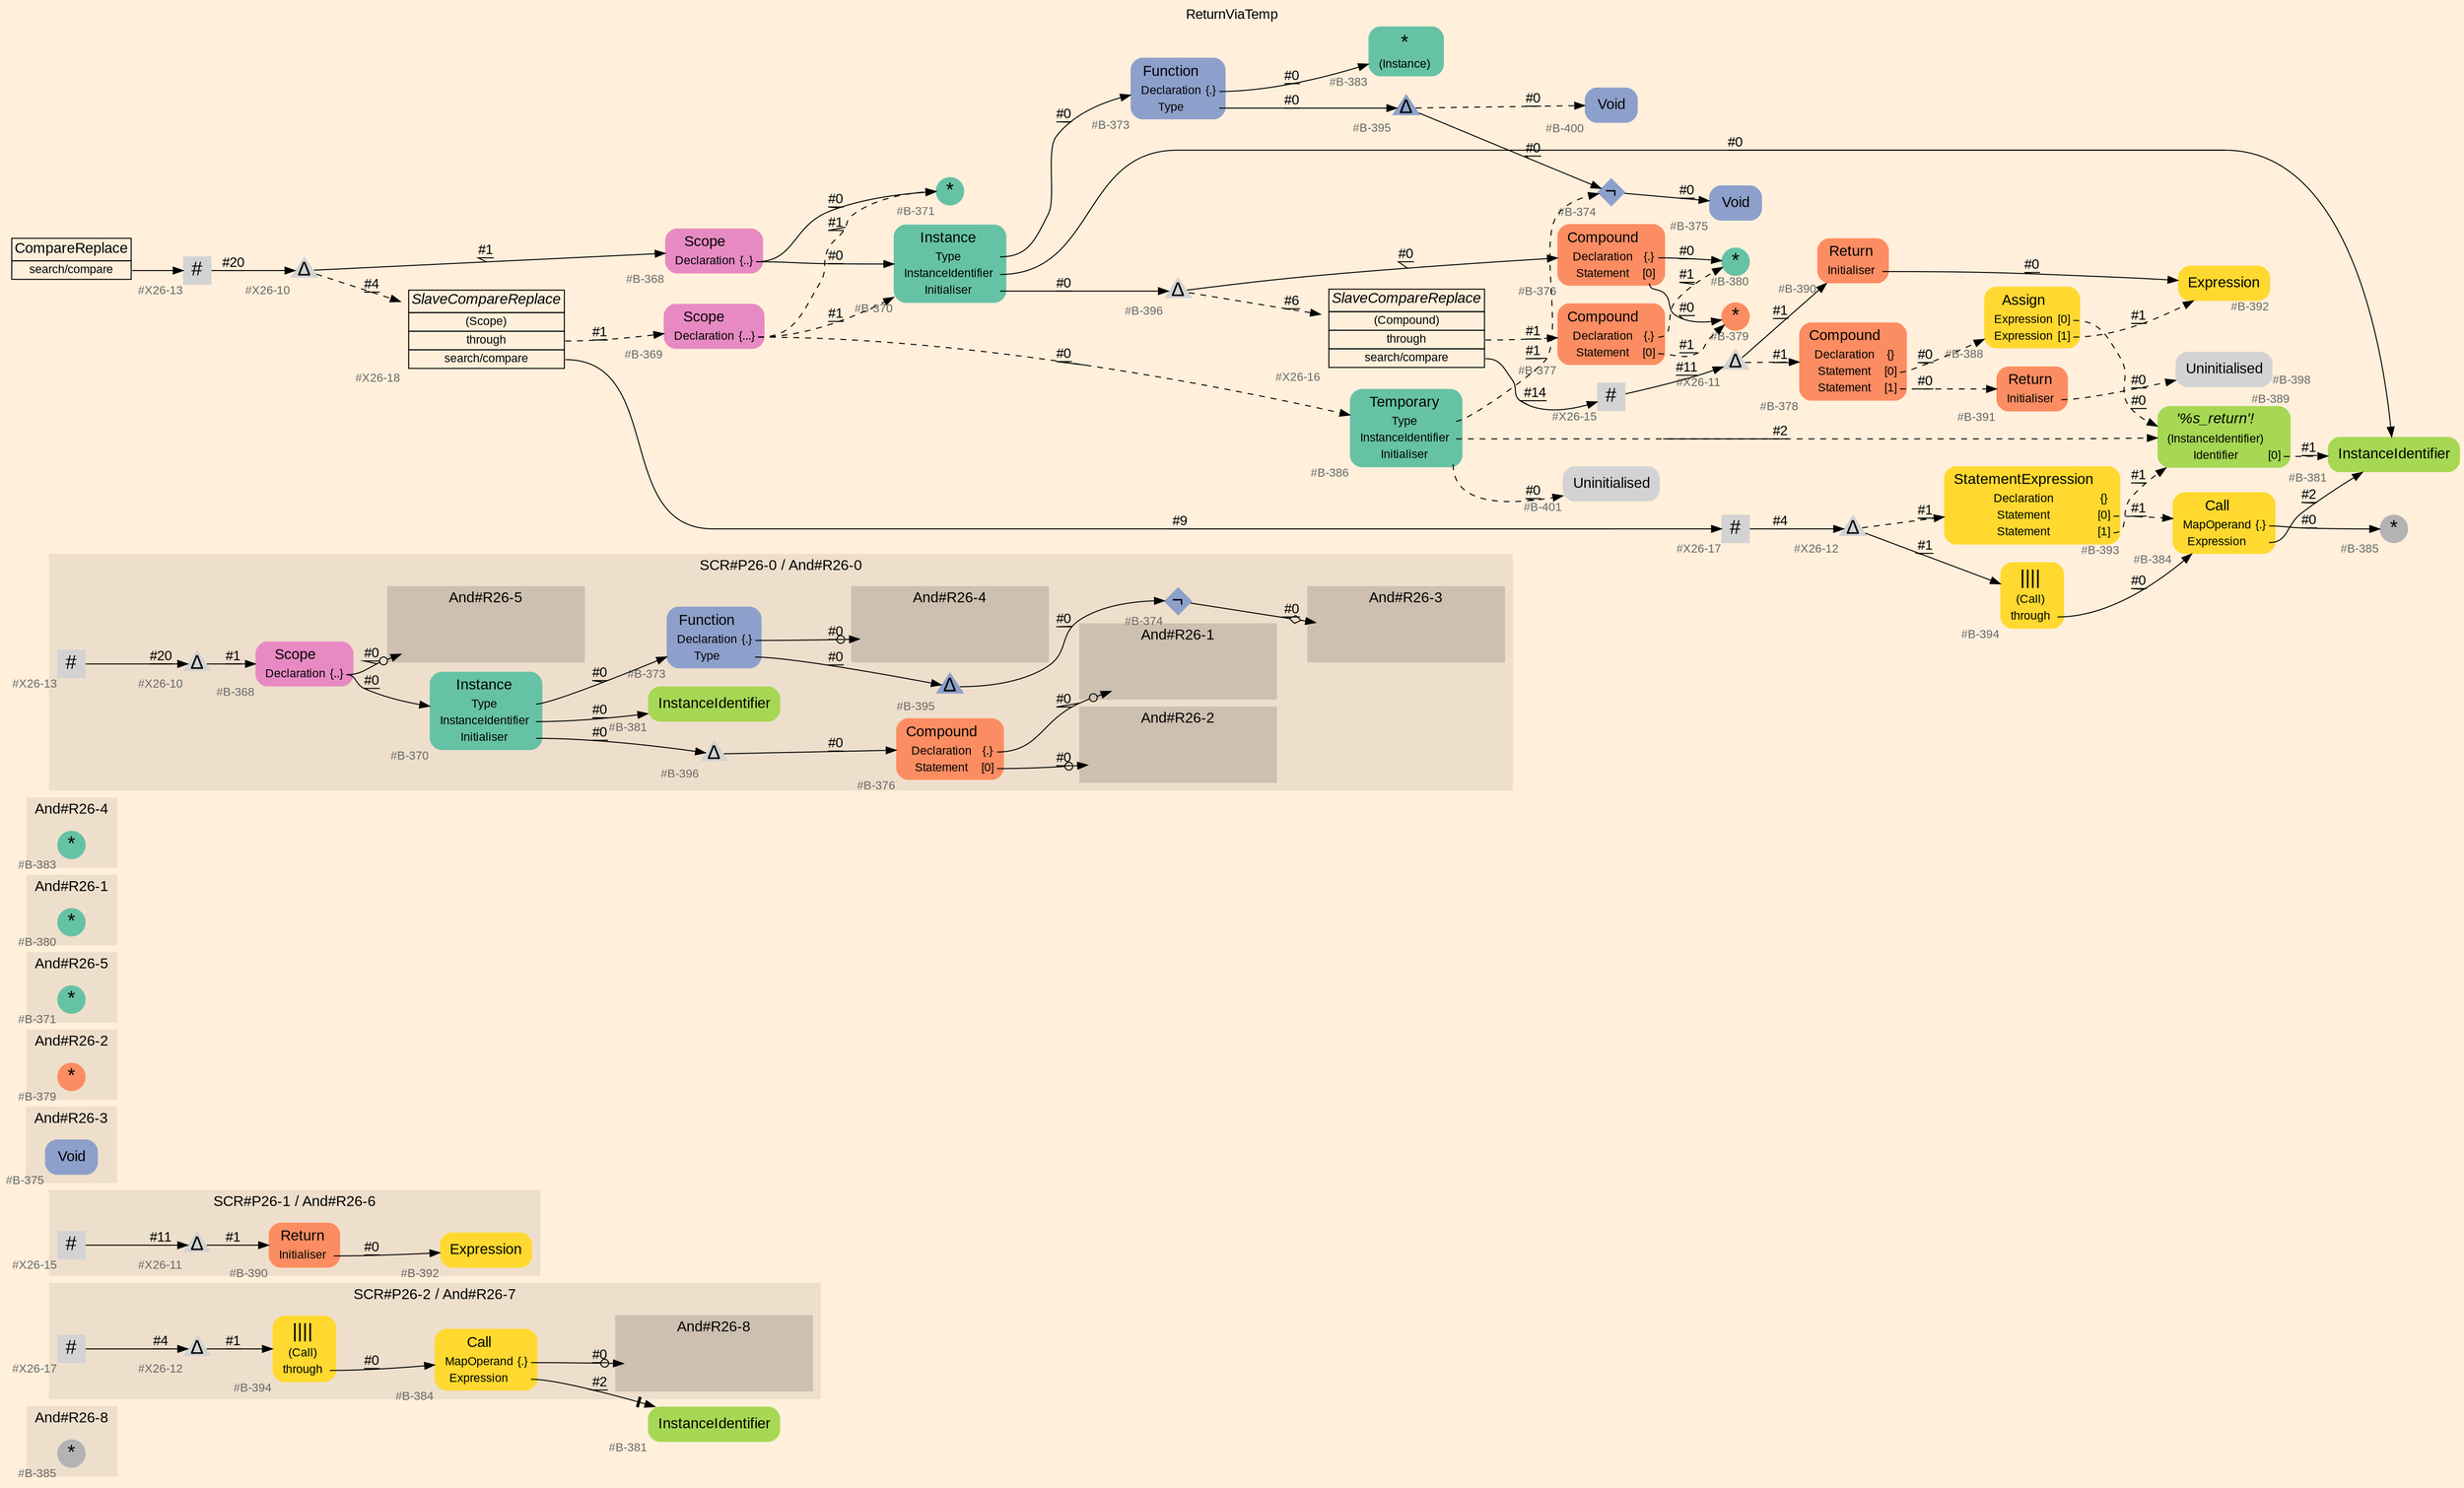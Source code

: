 digraph "ReturnViaTemp" {
label = "ReturnViaTemp"
labelloc = t
graph [
    rankdir = "LR"
    ranksep = 0.3
    bgcolor = antiquewhite1
    color = black
    fontcolor = black
    fontname = "Arial"
];
node [
    fontname = "Arial"
];
edge [
    fontname = "Arial"
];

// -------------------- figure And#R26-8 --------------------
// -------- region And#R26-8 ----------
subgraph "clusterAnd#R26-8" {
    label = "And#R26-8"
    style = "filled"
    color = antiquewhite2
    fontsize = "15"
    // -------- block And#R26-8/#B-385 ----------
    "And#R26-8/#B-385" [
        fillcolor = "/set28/8"
        xlabel = "#B-385"
        fontsize = "12"
        fontcolor = grey40
        shape = "circle"
        label = <<FONT COLOR="black" POINT-SIZE="20">*</FONT>>
        style = "filled"
        penwidth = 0.0
        fixedsize = true
        width = 0.4
        height = 0.4
    ];
    
}


// -------------------- figure And#R26-7 --------------------
// -------- region And#R26-7 ----------
subgraph "clusterAnd#R26-7" {
    label = "SCR#P26-2 / And#R26-7"
    style = "filled"
    color = antiquewhite2
    fontsize = "15"
    // -------- block And#R26-7/#X26-17 ----------
    "And#R26-7/#X26-17" [
        xlabel = "#X26-17"
        fontsize = "12"
        fontcolor = grey40
        shape = "square"
        label = <<FONT COLOR="black" POINT-SIZE="20">#</FONT>>
        style = "filled"
        penwidth = 0.0
        fixedsize = true
        width = 0.4
        height = 0.4
    ];
    
    // -------- block And#R26-7/#B-394 ----------
    "And#R26-7/#B-394" [
        fillcolor = "/set28/6"
        xlabel = "#B-394"
        fontsize = "12"
        fontcolor = grey40
        shape = "plaintext"
        label = <<TABLE BORDER="0" CELLBORDER="0" CELLSPACING="0">
         <TR><TD><FONT COLOR="black" POINT-SIZE="20">||||</FONT></TD></TR>
         <TR><TD><FONT COLOR="black" POINT-SIZE="12">(Call)</FONT></TD><TD PORT="port0"></TD></TR>
         <TR><TD><FONT COLOR="black" POINT-SIZE="12">through</FONT></TD><TD PORT="port1"></TD></TR>
        </TABLE>>
        style = "rounded,filled"
    ];
    
    // -------- block And#R26-7/#X26-12 ----------
    "And#R26-7/#X26-12" [
        xlabel = "#X26-12"
        fontsize = "12"
        fontcolor = grey40
        shape = "triangle"
        label = <<FONT COLOR="black" POINT-SIZE="20">Δ</FONT>>
        style = "filled"
        penwidth = 0.0
        fixedsize = true
        width = 0.4
        height = 0.4
    ];
    
    // -------- block And#R26-7/#B-384 ----------
    "And#R26-7/#B-384" [
        fillcolor = "/set28/6"
        xlabel = "#B-384"
        fontsize = "12"
        fontcolor = grey40
        shape = "plaintext"
        label = <<TABLE BORDER="0" CELLBORDER="0" CELLSPACING="0">
         <TR><TD><FONT COLOR="black" POINT-SIZE="15">Call</FONT></TD></TR>
         <TR><TD><FONT COLOR="black" POINT-SIZE="12">MapOperand</FONT></TD><TD PORT="port0"><FONT COLOR="black" POINT-SIZE="12">{.}</FONT></TD></TR>
         <TR><TD><FONT COLOR="black" POINT-SIZE="12">Expression</FONT></TD><TD PORT="port1"></TD></TR>
        </TABLE>>
        style = "rounded,filled"
    ];
    
    // -------- region And#R26-7/And#R26-8 ----------
    subgraph "clusterAnd#R26-7/And#R26-8" {
        label = "And#R26-8"
        style = "filled"
        color = antiquewhite3
        fontsize = "15"
        // -------- block And#R26-7/And#R26-8/#B-385 ----------
        "And#R26-7/And#R26-8/#B-385" [
            fillcolor = "/set28/8"
            xlabel = "#B-385"
            fontsize = "12"
            fontcolor = grey40
            shape = "none"
            style = "invisible"
        ];
        
    }
    
}

// -------- block And#R26-7/#B-381 ----------
"And#R26-7/#B-381" [
    fillcolor = "/set28/5"
    xlabel = "#B-381"
    fontsize = "12"
    fontcolor = grey40
    shape = "plaintext"
    label = <<TABLE BORDER="0" CELLBORDER="0" CELLSPACING="0">
     <TR><TD><FONT COLOR="black" POINT-SIZE="15">InstanceIdentifier</FONT></TD></TR>
    </TABLE>>
    style = "rounded,filled"
];

"And#R26-7/#X26-17" -> "And#R26-7/#X26-12" [
    label = "#4"
    decorate = true
    color = black
    fontcolor = black
];

"And#R26-7/#B-394":port1 -> "And#R26-7/#B-384" [
    label = "#0"
    decorate = true
    color = black
    fontcolor = black
];

"And#R26-7/#X26-12" -> "And#R26-7/#B-394" [
    label = "#1"
    decorate = true
    color = black
    fontcolor = black
];

"And#R26-7/#B-384":port0 -> "And#R26-7/And#R26-8/#B-385" [
    arrowhead="normalnoneodot"
    label = "#0"
    decorate = true
    color = black
    fontcolor = black
];

"And#R26-7/#B-384":port1 -> "And#R26-7/#B-381" [
    arrowhead="normalnonetee"
    label = "#2"
    decorate = true
    color = black
    fontcolor = black
];


// -------------------- figure And#R26-6 --------------------
// -------- region And#R26-6 ----------
subgraph "clusterAnd#R26-6" {
    label = "SCR#P26-1 / And#R26-6"
    style = "filled"
    color = antiquewhite2
    fontsize = "15"
    // -------- block And#R26-6/#B-392 ----------
    "And#R26-6/#B-392" [
        fillcolor = "/set28/6"
        xlabel = "#B-392"
        fontsize = "12"
        fontcolor = grey40
        shape = "plaintext"
        label = <<TABLE BORDER="0" CELLBORDER="0" CELLSPACING="0">
         <TR><TD><FONT COLOR="black" POINT-SIZE="15">Expression</FONT></TD></TR>
        </TABLE>>
        style = "rounded,filled"
    ];
    
    // -------- block And#R26-6/#X26-15 ----------
    "And#R26-6/#X26-15" [
        xlabel = "#X26-15"
        fontsize = "12"
        fontcolor = grey40
        shape = "square"
        label = <<FONT COLOR="black" POINT-SIZE="20">#</FONT>>
        style = "filled"
        penwidth = 0.0
        fixedsize = true
        width = 0.4
        height = 0.4
    ];
    
    // -------- block And#R26-6/#X26-11 ----------
    "And#R26-6/#X26-11" [
        xlabel = "#X26-11"
        fontsize = "12"
        fontcolor = grey40
        shape = "triangle"
        label = <<FONT COLOR="black" POINT-SIZE="20">Δ</FONT>>
        style = "filled"
        penwidth = 0.0
        fixedsize = true
        width = 0.4
        height = 0.4
    ];
    
    // -------- block And#R26-6/#B-390 ----------
    "And#R26-6/#B-390" [
        fillcolor = "/set28/2"
        xlabel = "#B-390"
        fontsize = "12"
        fontcolor = grey40
        shape = "plaintext"
        label = <<TABLE BORDER="0" CELLBORDER="0" CELLSPACING="0">
         <TR><TD><FONT COLOR="black" POINT-SIZE="15">Return</FONT></TD></TR>
         <TR><TD><FONT COLOR="black" POINT-SIZE="12">Initialiser</FONT></TD><TD PORT="port0"></TD></TR>
        </TABLE>>
        style = "rounded,filled"
    ];
    
}

"And#R26-6/#X26-15" -> "And#R26-6/#X26-11" [
    label = "#11"
    decorate = true
    color = black
    fontcolor = black
];

"And#R26-6/#X26-11" -> "And#R26-6/#B-390" [
    label = "#1"
    decorate = true
    color = black
    fontcolor = black
];

"And#R26-6/#B-390":port0 -> "And#R26-6/#B-392" [
    label = "#0"
    decorate = true
    color = black
    fontcolor = black
];


// -------------------- figure And#R26-3 --------------------
// -------- region And#R26-3 ----------
subgraph "clusterAnd#R26-3" {
    label = "And#R26-3"
    style = "filled"
    color = antiquewhite2
    fontsize = "15"
    // -------- block And#R26-3/#B-375 ----------
    "And#R26-3/#B-375" [
        fillcolor = "/set28/3"
        xlabel = "#B-375"
        fontsize = "12"
        fontcolor = grey40
        shape = "plaintext"
        label = <<TABLE BORDER="0" CELLBORDER="0" CELLSPACING="0">
         <TR><TD><FONT COLOR="black" POINT-SIZE="15">Void</FONT></TD></TR>
        </TABLE>>
        style = "rounded,filled"
    ];
    
}


// -------------------- figure And#R26-2 --------------------
// -------- region And#R26-2 ----------
subgraph "clusterAnd#R26-2" {
    label = "And#R26-2"
    style = "filled"
    color = antiquewhite2
    fontsize = "15"
    // -------- block And#R26-2/#B-379 ----------
    "And#R26-2/#B-379" [
        fillcolor = "/set28/2"
        xlabel = "#B-379"
        fontsize = "12"
        fontcolor = grey40
        shape = "circle"
        label = <<FONT COLOR="black" POINT-SIZE="20">*</FONT>>
        style = "filled"
        penwidth = 0.0
        fixedsize = true
        width = 0.4
        height = 0.4
    ];
    
}


// -------------------- figure And#R26-5 --------------------
// -------- region And#R26-5 ----------
subgraph "clusterAnd#R26-5" {
    label = "And#R26-5"
    style = "filled"
    color = antiquewhite2
    fontsize = "15"
    // -------- block And#R26-5/#B-371 ----------
    "And#R26-5/#B-371" [
        fillcolor = "/set28/1"
        xlabel = "#B-371"
        fontsize = "12"
        fontcolor = grey40
        shape = "circle"
        label = <<FONT COLOR="black" POINT-SIZE="20">*</FONT>>
        style = "filled"
        penwidth = 0.0
        fixedsize = true
        width = 0.4
        height = 0.4
    ];
    
}


// -------------------- figure And#R26-1 --------------------
// -------- region And#R26-1 ----------
subgraph "clusterAnd#R26-1" {
    label = "And#R26-1"
    style = "filled"
    color = antiquewhite2
    fontsize = "15"
    // -------- block And#R26-1/#B-380 ----------
    "And#R26-1/#B-380" [
        fillcolor = "/set28/1"
        xlabel = "#B-380"
        fontsize = "12"
        fontcolor = grey40
        shape = "circle"
        label = <<FONT COLOR="black" POINT-SIZE="20">*</FONT>>
        style = "filled"
        penwidth = 0.0
        fixedsize = true
        width = 0.4
        height = 0.4
    ];
    
}


// -------------------- figure And#R26-4 --------------------
// -------- region And#R26-4 ----------
subgraph "clusterAnd#R26-4" {
    label = "And#R26-4"
    style = "filled"
    color = antiquewhite2
    fontsize = "15"
    // -------- block And#R26-4/#B-383 ----------
    "And#R26-4/#B-383" [
        fillcolor = "/set28/1"
        xlabel = "#B-383"
        fontsize = "12"
        fontcolor = grey40
        shape = "circle"
        label = <<FONT COLOR="black" POINT-SIZE="20">*</FONT>>
        style = "filled"
        penwidth = 0.0
        fixedsize = true
        width = 0.4
        height = 0.4
    ];
    
}


// -------------------- figure And#R26-0 --------------------
// -------- region And#R26-0 ----------
subgraph "clusterAnd#R26-0" {
    label = "SCR#P26-0 / And#R26-0"
    style = "filled"
    color = antiquewhite2
    fontsize = "15"
    // -------- block And#R26-0/#X26-13 ----------
    "And#R26-0/#X26-13" [
        xlabel = "#X26-13"
        fontsize = "12"
        fontcolor = grey40
        shape = "square"
        label = <<FONT COLOR="black" POINT-SIZE="20">#</FONT>>
        style = "filled"
        penwidth = 0.0
        fixedsize = true
        width = 0.4
        height = 0.4
    ];
    
    // -------- block And#R26-0/#X26-10 ----------
    "And#R26-0/#X26-10" [
        xlabel = "#X26-10"
        fontsize = "12"
        fontcolor = grey40
        shape = "triangle"
        label = <<FONT COLOR="black" POINT-SIZE="20">Δ</FONT>>
        style = "filled"
        penwidth = 0.0
        fixedsize = true
        width = 0.4
        height = 0.4
    ];
    
    // -------- block And#R26-0/#B-376 ----------
    "And#R26-0/#B-376" [
        fillcolor = "/set28/2"
        xlabel = "#B-376"
        fontsize = "12"
        fontcolor = grey40
        shape = "plaintext"
        label = <<TABLE BORDER="0" CELLBORDER="0" CELLSPACING="0">
         <TR><TD><FONT COLOR="black" POINT-SIZE="15">Compound</FONT></TD></TR>
         <TR><TD><FONT COLOR="black" POINT-SIZE="12">Declaration</FONT></TD><TD PORT="port0"><FONT COLOR="black" POINT-SIZE="12">{.}</FONT></TD></TR>
         <TR><TD><FONT COLOR="black" POINT-SIZE="12">Statement</FONT></TD><TD PORT="port1"><FONT COLOR="black" POINT-SIZE="12">[0]</FONT></TD></TR>
        </TABLE>>
        style = "rounded,filled"
    ];
    
    // -------- block And#R26-0/#B-395 ----------
    "And#R26-0/#B-395" [
        fillcolor = "/set28/3"
        xlabel = "#B-395"
        fontsize = "12"
        fontcolor = grey40
        shape = "triangle"
        label = <<FONT COLOR="black" POINT-SIZE="20">Δ</FONT>>
        style = "filled"
        penwidth = 0.0
        fixedsize = true
        width = 0.4
        height = 0.4
    ];
    
    // -------- block And#R26-0/#B-370 ----------
    "And#R26-0/#B-370" [
        fillcolor = "/set28/1"
        xlabel = "#B-370"
        fontsize = "12"
        fontcolor = grey40
        shape = "plaintext"
        label = <<TABLE BORDER="0" CELLBORDER="0" CELLSPACING="0">
         <TR><TD><FONT COLOR="black" POINT-SIZE="15">Instance</FONT></TD></TR>
         <TR><TD><FONT COLOR="black" POINT-SIZE="12">Type</FONT></TD><TD PORT="port0"></TD></TR>
         <TR><TD><FONT COLOR="black" POINT-SIZE="12">InstanceIdentifier</FONT></TD><TD PORT="port1"></TD></TR>
         <TR><TD><FONT COLOR="black" POINT-SIZE="12">Initialiser</FONT></TD><TD PORT="port2"></TD></TR>
        </TABLE>>
        style = "rounded,filled"
    ];
    
    // -------- block And#R26-0/#B-381 ----------
    "And#R26-0/#B-381" [
        fillcolor = "/set28/5"
        xlabel = "#B-381"
        fontsize = "12"
        fontcolor = grey40
        shape = "plaintext"
        label = <<TABLE BORDER="0" CELLBORDER="0" CELLSPACING="0">
         <TR><TD><FONT COLOR="black" POINT-SIZE="15">InstanceIdentifier</FONT></TD></TR>
        </TABLE>>
        style = "rounded,filled"
    ];
    
    // -------- block And#R26-0/#B-374 ----------
    "And#R26-0/#B-374" [
        fillcolor = "/set28/3"
        xlabel = "#B-374"
        fontsize = "12"
        fontcolor = grey40
        shape = "diamond"
        label = <<FONT COLOR="black" POINT-SIZE="20">¬</FONT>>
        style = "filled"
        penwidth = 0.0
        fixedsize = true
        width = 0.4
        height = 0.4
    ];
    
    // -------- block And#R26-0/#B-396 ----------
    "And#R26-0/#B-396" [
        xlabel = "#B-396"
        fontsize = "12"
        fontcolor = grey40
        shape = "triangle"
        label = <<FONT COLOR="black" POINT-SIZE="20">Δ</FONT>>
        style = "filled"
        penwidth = 0.0
        fixedsize = true
        width = 0.4
        height = 0.4
    ];
    
    // -------- block And#R26-0/#B-373 ----------
    "And#R26-0/#B-373" [
        fillcolor = "/set28/3"
        xlabel = "#B-373"
        fontsize = "12"
        fontcolor = grey40
        shape = "plaintext"
        label = <<TABLE BORDER="0" CELLBORDER="0" CELLSPACING="0">
         <TR><TD><FONT COLOR="black" POINT-SIZE="15">Function</FONT></TD></TR>
         <TR><TD><FONT COLOR="black" POINT-SIZE="12">Declaration</FONT></TD><TD PORT="port0"><FONT COLOR="black" POINT-SIZE="12">{.}</FONT></TD></TR>
         <TR><TD><FONT COLOR="black" POINT-SIZE="12">Type</FONT></TD><TD PORT="port1"></TD></TR>
        </TABLE>>
        style = "rounded,filled"
    ];
    
    // -------- block And#R26-0/#B-368 ----------
    "And#R26-0/#B-368" [
        fillcolor = "/set28/4"
        xlabel = "#B-368"
        fontsize = "12"
        fontcolor = grey40
        shape = "plaintext"
        label = <<TABLE BORDER="0" CELLBORDER="0" CELLSPACING="0">
         <TR><TD><FONT COLOR="black" POINT-SIZE="15">Scope</FONT></TD></TR>
         <TR><TD><FONT COLOR="black" POINT-SIZE="12">Declaration</FONT></TD><TD PORT="port0"><FONT COLOR="black" POINT-SIZE="12">{..}</FONT></TD></TR>
        </TABLE>>
        style = "rounded,filled"
    ];
    
    // -------- region And#R26-0/And#R26-1 ----------
    subgraph "clusterAnd#R26-0/And#R26-1" {
        label = "And#R26-1"
        style = "filled"
        color = antiquewhite3
        fontsize = "15"
        // -------- block And#R26-0/And#R26-1/#B-380 ----------
        "And#R26-0/And#R26-1/#B-380" [
            fillcolor = "/set28/1"
            xlabel = "#B-380"
            fontsize = "12"
            fontcolor = grey40
            shape = "none"
            style = "invisible"
        ];
        
    }
    
    // -------- region And#R26-0/And#R26-2 ----------
    subgraph "clusterAnd#R26-0/And#R26-2" {
        label = "And#R26-2"
        style = "filled"
        color = antiquewhite3
        fontsize = "15"
        // -------- block And#R26-0/And#R26-2/#B-379 ----------
        "And#R26-0/And#R26-2/#B-379" [
            fillcolor = "/set28/2"
            xlabel = "#B-379"
            fontsize = "12"
            fontcolor = grey40
            shape = "none"
            style = "invisible"
        ];
        
    }
    
    // -------- region And#R26-0/And#R26-3 ----------
    subgraph "clusterAnd#R26-0/And#R26-3" {
        label = "And#R26-3"
        style = "filled"
        color = antiquewhite3
        fontsize = "15"
        // -------- block And#R26-0/And#R26-3/#B-375 ----------
        "And#R26-0/And#R26-3/#B-375" [
            fillcolor = "/set28/3"
            xlabel = "#B-375"
            fontsize = "12"
            fontcolor = grey40
            shape = "none"
            style = "invisible"
        ];
        
    }
    
    // -------- region And#R26-0/And#R26-4 ----------
    subgraph "clusterAnd#R26-0/And#R26-4" {
        label = "And#R26-4"
        style = "filled"
        color = antiquewhite3
        fontsize = "15"
        // -------- block And#R26-0/And#R26-4/#B-383 ----------
        "And#R26-0/And#R26-4/#B-383" [
            fillcolor = "/set28/1"
            xlabel = "#B-383"
            fontsize = "12"
            fontcolor = grey40
            shape = "none"
            style = "invisible"
        ];
        
    }
    
    // -------- region And#R26-0/And#R26-5 ----------
    subgraph "clusterAnd#R26-0/And#R26-5" {
        label = "And#R26-5"
        style = "filled"
        color = antiquewhite3
        fontsize = "15"
        // -------- block And#R26-0/And#R26-5/#B-371 ----------
        "And#R26-0/And#R26-5/#B-371" [
            fillcolor = "/set28/1"
            xlabel = "#B-371"
            fontsize = "12"
            fontcolor = grey40
            shape = "none"
            style = "invisible"
        ];
        
    }
    
}

"And#R26-0/#X26-13" -> "And#R26-0/#X26-10" [
    label = "#20"
    decorate = true
    color = black
    fontcolor = black
];

"And#R26-0/#X26-10" -> "And#R26-0/#B-368" [
    label = "#1"
    decorate = true
    color = black
    fontcolor = black
];

"And#R26-0/#B-376":port0 -> "And#R26-0/And#R26-1/#B-380" [
    arrowhead="normalnoneodot"
    label = "#0"
    decorate = true
    color = black
    fontcolor = black
];

"And#R26-0/#B-376":port1 -> "And#R26-0/And#R26-2/#B-379" [
    arrowhead="normalnoneodot"
    label = "#0"
    decorate = true
    color = black
    fontcolor = black
];

"And#R26-0/#B-395" -> "And#R26-0/#B-374" [
    label = "#0"
    decorate = true
    color = black
    fontcolor = black
];

"And#R26-0/#B-370":port0 -> "And#R26-0/#B-373" [
    label = "#0"
    decorate = true
    color = black
    fontcolor = black
];

"And#R26-0/#B-370":port1 -> "And#R26-0/#B-381" [
    label = "#0"
    decorate = true
    color = black
    fontcolor = black
];

"And#R26-0/#B-370":port2 -> "And#R26-0/#B-396" [
    label = "#0"
    decorate = true
    color = black
    fontcolor = black
];

"And#R26-0/#B-374" -> "And#R26-0/And#R26-3/#B-375" [
    arrowhead="normalnoneodiamond"
    label = "#0"
    decorate = true
    color = black
    fontcolor = black
];

"And#R26-0/#B-396" -> "And#R26-0/#B-376" [
    label = "#0"
    decorate = true
    color = black
    fontcolor = black
];

"And#R26-0/#B-373":port0 -> "And#R26-0/And#R26-4/#B-383" [
    arrowhead="normalnoneodot"
    label = "#0"
    decorate = true
    color = black
    fontcolor = black
];

"And#R26-0/#B-373":port1 -> "And#R26-0/#B-395" [
    label = "#0"
    decorate = true
    color = black
    fontcolor = black
];

"And#R26-0/#B-368":port0 -> "And#R26-0/And#R26-5/#B-371" [
    arrowhead="normalnoneodot"
    label = "#0"
    decorate = true
    color = black
    fontcolor = black
];

"And#R26-0/#B-368":port0 -> "And#R26-0/#B-370" [
    label = "#0"
    decorate = true
    color = black
    fontcolor = black
];


// -------------------- transformation figure --------------------
// -------- block CR#X26-14 ----------
"CR#X26-14" [
    fillcolor = antiquewhite1
    fontsize = "12"
    fontcolor = grey40
    shape = "plaintext"
    label = <<TABLE BORDER="0" CELLBORDER="1" CELLSPACING="0">
     <TR><TD><FONT COLOR="black" POINT-SIZE="15">CompareReplace</FONT></TD></TR>
     <TR><TD PORT="port0"><FONT COLOR="black" POINT-SIZE="12">search/compare</FONT></TD></TR>
    </TABLE>>
    style = "filled"
    color = black
];

// -------- block #X26-13 ----------
"#X26-13" [
    xlabel = "#X26-13"
    fontsize = "12"
    fontcolor = grey40
    shape = "square"
    label = <<FONT COLOR="black" POINT-SIZE="20">#</FONT>>
    style = "filled"
    penwidth = 0.0
    fixedsize = true
    width = 0.4
    height = 0.4
];

// -------- block #X26-10 ----------
"#X26-10" [
    xlabel = "#X26-10"
    fontsize = "12"
    fontcolor = grey40
    shape = "triangle"
    label = <<FONT COLOR="black" POINT-SIZE="20">Δ</FONT>>
    style = "filled"
    penwidth = 0.0
    fixedsize = true
    width = 0.4
    height = 0.4
];

// -------- block #B-368 ----------
"#B-368" [
    fillcolor = "/set28/4"
    xlabel = "#B-368"
    fontsize = "12"
    fontcolor = grey40
    shape = "plaintext"
    label = <<TABLE BORDER="0" CELLBORDER="0" CELLSPACING="0">
     <TR><TD><FONT COLOR="black" POINT-SIZE="15">Scope</FONT></TD></TR>
     <TR><TD><FONT COLOR="black" POINT-SIZE="12">Declaration</FONT></TD><TD PORT="port0"><FONT COLOR="black" POINT-SIZE="12">{..}</FONT></TD></TR>
    </TABLE>>
    style = "rounded,filled"
];

// -------- block #B-371 ----------
"#B-371" [
    fillcolor = "/set28/1"
    xlabel = "#B-371"
    fontsize = "12"
    fontcolor = grey40
    shape = "circle"
    label = <<FONT COLOR="black" POINT-SIZE="20">*</FONT>>
    style = "filled"
    penwidth = 0.0
    fixedsize = true
    width = 0.4
    height = 0.4
];

// -------- block #B-370 ----------
"#B-370" [
    fillcolor = "/set28/1"
    xlabel = "#B-370"
    fontsize = "12"
    fontcolor = grey40
    shape = "plaintext"
    label = <<TABLE BORDER="0" CELLBORDER="0" CELLSPACING="0">
     <TR><TD><FONT COLOR="black" POINT-SIZE="15">Instance</FONT></TD></TR>
     <TR><TD><FONT COLOR="black" POINT-SIZE="12">Type</FONT></TD><TD PORT="port0"></TD></TR>
     <TR><TD><FONT COLOR="black" POINT-SIZE="12">InstanceIdentifier</FONT></TD><TD PORT="port1"></TD></TR>
     <TR><TD><FONT COLOR="black" POINT-SIZE="12">Initialiser</FONT></TD><TD PORT="port2"></TD></TR>
    </TABLE>>
    style = "rounded,filled"
];

// -------- block #B-373 ----------
"#B-373" [
    fillcolor = "/set28/3"
    xlabel = "#B-373"
    fontsize = "12"
    fontcolor = grey40
    shape = "plaintext"
    label = <<TABLE BORDER="0" CELLBORDER="0" CELLSPACING="0">
     <TR><TD><FONT COLOR="black" POINT-SIZE="15">Function</FONT></TD></TR>
     <TR><TD><FONT COLOR="black" POINT-SIZE="12">Declaration</FONT></TD><TD PORT="port0"><FONT COLOR="black" POINT-SIZE="12">{.}</FONT></TD></TR>
     <TR><TD><FONT COLOR="black" POINT-SIZE="12">Type</FONT></TD><TD PORT="port1"></TD></TR>
    </TABLE>>
    style = "rounded,filled"
];

// -------- block #B-383 ----------
"#B-383" [
    fillcolor = "/set28/1"
    xlabel = "#B-383"
    fontsize = "12"
    fontcolor = grey40
    shape = "plaintext"
    label = <<TABLE BORDER="0" CELLBORDER="0" CELLSPACING="0">
     <TR><TD><FONT COLOR="black" POINT-SIZE="20">*</FONT></TD></TR>
     <TR><TD><FONT COLOR="black" POINT-SIZE="12">(Instance)</FONT></TD><TD PORT="port0"></TD></TR>
    </TABLE>>
    style = "rounded,filled"
];

// -------- block #B-395 ----------
"#B-395" [
    fillcolor = "/set28/3"
    xlabel = "#B-395"
    fontsize = "12"
    fontcolor = grey40
    shape = "triangle"
    label = <<FONT COLOR="black" POINT-SIZE="20">Δ</FONT>>
    style = "filled"
    penwidth = 0.0
    fixedsize = true
    width = 0.4
    height = 0.4
];

// -------- block #B-374 ----------
"#B-374" [
    fillcolor = "/set28/3"
    xlabel = "#B-374"
    fontsize = "12"
    fontcolor = grey40
    shape = "diamond"
    label = <<FONT COLOR="black" POINT-SIZE="20">¬</FONT>>
    style = "filled"
    penwidth = 0.0
    fixedsize = true
    width = 0.4
    height = 0.4
];

// -------- block #B-375 ----------
"#B-375" [
    fillcolor = "/set28/3"
    xlabel = "#B-375"
    fontsize = "12"
    fontcolor = grey40
    shape = "plaintext"
    label = <<TABLE BORDER="0" CELLBORDER="0" CELLSPACING="0">
     <TR><TD><FONT COLOR="black" POINT-SIZE="15">Void</FONT></TD></TR>
    </TABLE>>
    style = "rounded,filled"
];

// -------- block #B-400 ----------
"#B-400" [
    fillcolor = "/set28/3"
    xlabel = "#B-400"
    fontsize = "12"
    fontcolor = grey40
    shape = "plaintext"
    label = <<TABLE BORDER="0" CELLBORDER="0" CELLSPACING="0">
     <TR><TD><FONT COLOR="black" POINT-SIZE="15">Void</FONT></TD></TR>
    </TABLE>>
    style = "rounded,filled"
];

// -------- block #B-381 ----------
"#B-381" [
    fillcolor = "/set28/5"
    xlabel = "#B-381"
    fontsize = "12"
    fontcolor = grey40
    shape = "plaintext"
    label = <<TABLE BORDER="0" CELLBORDER="0" CELLSPACING="0">
     <TR><TD><FONT COLOR="black" POINT-SIZE="15">InstanceIdentifier</FONT></TD></TR>
    </TABLE>>
    style = "rounded,filled"
];

// -------- block #B-396 ----------
"#B-396" [
    xlabel = "#B-396"
    fontsize = "12"
    fontcolor = grey40
    shape = "triangle"
    label = <<FONT COLOR="black" POINT-SIZE="20">Δ</FONT>>
    style = "filled"
    penwidth = 0.0
    fixedsize = true
    width = 0.4
    height = 0.4
];

// -------- block #B-376 ----------
"#B-376" [
    fillcolor = "/set28/2"
    xlabel = "#B-376"
    fontsize = "12"
    fontcolor = grey40
    shape = "plaintext"
    label = <<TABLE BORDER="0" CELLBORDER="0" CELLSPACING="0">
     <TR><TD><FONT COLOR="black" POINT-SIZE="15">Compound</FONT></TD></TR>
     <TR><TD><FONT COLOR="black" POINT-SIZE="12">Declaration</FONT></TD><TD PORT="port0"><FONT COLOR="black" POINT-SIZE="12">{.}</FONT></TD></TR>
     <TR><TD><FONT COLOR="black" POINT-SIZE="12">Statement</FONT></TD><TD PORT="port1"><FONT COLOR="black" POINT-SIZE="12">[0]</FONT></TD></TR>
    </TABLE>>
    style = "rounded,filled"
];

// -------- block #B-380 ----------
"#B-380" [
    fillcolor = "/set28/1"
    xlabel = "#B-380"
    fontsize = "12"
    fontcolor = grey40
    shape = "circle"
    label = <<FONT COLOR="black" POINT-SIZE="20">*</FONT>>
    style = "filled"
    penwidth = 0.0
    fixedsize = true
    width = 0.4
    height = 0.4
];

// -------- block #B-379 ----------
"#B-379" [
    fillcolor = "/set28/2"
    xlabel = "#B-379"
    fontsize = "12"
    fontcolor = grey40
    shape = "circle"
    label = <<FONT COLOR="black" POINT-SIZE="20">*</FONT>>
    style = "filled"
    penwidth = 0.0
    fixedsize = true
    width = 0.4
    height = 0.4
];

// -------- block #X26-16 ----------
"#X26-16" [
    fillcolor = antiquewhite1
    xlabel = "#X26-16"
    fontsize = "12"
    fontcolor = grey40
    shape = "plaintext"
    label = <<TABLE BORDER="0" CELLBORDER="1" CELLSPACING="0">
     <TR><TD><FONT COLOR="black" POINT-SIZE="15"><I>SlaveCompareReplace</I></FONT></TD></TR>
     <TR><TD PORT="port0"><FONT COLOR="black" POINT-SIZE="12">(Compound)</FONT></TD></TR>
     <TR><TD PORT="port1"><FONT COLOR="black" POINT-SIZE="12">through</FONT></TD></TR>
     <TR><TD PORT="port2"><FONT COLOR="black" POINT-SIZE="12">search/compare</FONT></TD></TR>
    </TABLE>>
    style = "filled"
    color = black
];

// -------- block #B-377 ----------
"#B-377" [
    fillcolor = "/set28/2"
    xlabel = "#B-377"
    fontsize = "12"
    fontcolor = grey40
    shape = "plaintext"
    label = <<TABLE BORDER="0" CELLBORDER="0" CELLSPACING="0">
     <TR><TD><FONT COLOR="black" POINT-SIZE="15">Compound</FONT></TD></TR>
     <TR><TD><FONT COLOR="black" POINT-SIZE="12">Declaration</FONT></TD><TD PORT="port0"><FONT COLOR="black" POINT-SIZE="12">{.}</FONT></TD></TR>
     <TR><TD><FONT COLOR="black" POINT-SIZE="12">Statement</FONT></TD><TD PORT="port1"><FONT COLOR="black" POINT-SIZE="12">[0]</FONT></TD></TR>
    </TABLE>>
    style = "rounded,filled"
];

// -------- block #X26-15 ----------
"#X26-15" [
    xlabel = "#X26-15"
    fontsize = "12"
    fontcolor = grey40
    shape = "square"
    label = <<FONT COLOR="black" POINT-SIZE="20">#</FONT>>
    style = "filled"
    penwidth = 0.0
    fixedsize = true
    width = 0.4
    height = 0.4
];

// -------- block #X26-11 ----------
"#X26-11" [
    xlabel = "#X26-11"
    fontsize = "12"
    fontcolor = grey40
    shape = "triangle"
    label = <<FONT COLOR="black" POINT-SIZE="20">Δ</FONT>>
    style = "filled"
    penwidth = 0.0
    fixedsize = true
    width = 0.4
    height = 0.4
];

// -------- block #B-390 ----------
"#B-390" [
    fillcolor = "/set28/2"
    xlabel = "#B-390"
    fontsize = "12"
    fontcolor = grey40
    shape = "plaintext"
    label = <<TABLE BORDER="0" CELLBORDER="0" CELLSPACING="0">
     <TR><TD><FONT COLOR="black" POINT-SIZE="15">Return</FONT></TD></TR>
     <TR><TD><FONT COLOR="black" POINT-SIZE="12">Initialiser</FONT></TD><TD PORT="port0"></TD></TR>
    </TABLE>>
    style = "rounded,filled"
];

// -------- block #B-392 ----------
"#B-392" [
    fillcolor = "/set28/6"
    xlabel = "#B-392"
    fontsize = "12"
    fontcolor = grey40
    shape = "plaintext"
    label = <<TABLE BORDER="0" CELLBORDER="0" CELLSPACING="0">
     <TR><TD><FONT COLOR="black" POINT-SIZE="15">Expression</FONT></TD></TR>
    </TABLE>>
    style = "rounded,filled"
];

// -------- block #B-378 ----------
"#B-378" [
    fillcolor = "/set28/2"
    xlabel = "#B-378"
    fontsize = "12"
    fontcolor = grey40
    shape = "plaintext"
    label = <<TABLE BORDER="0" CELLBORDER="0" CELLSPACING="0">
     <TR><TD><FONT COLOR="black" POINT-SIZE="15">Compound</FONT></TD></TR>
     <TR><TD><FONT COLOR="black" POINT-SIZE="12">Declaration</FONT></TD><TD PORT="port0"><FONT COLOR="black" POINT-SIZE="12">{}</FONT></TD></TR>
     <TR><TD><FONT COLOR="black" POINT-SIZE="12">Statement</FONT></TD><TD PORT="port1"><FONT COLOR="black" POINT-SIZE="12">[0]</FONT></TD></TR>
     <TR><TD><FONT COLOR="black" POINT-SIZE="12">Statement</FONT></TD><TD PORT="port2"><FONT COLOR="black" POINT-SIZE="12">[1]</FONT></TD></TR>
    </TABLE>>
    style = "rounded,filled"
];

// -------- block #B-388 ----------
"#B-388" [
    fillcolor = "/set28/6"
    xlabel = "#B-388"
    fontsize = "12"
    fontcolor = grey40
    shape = "plaintext"
    label = <<TABLE BORDER="0" CELLBORDER="0" CELLSPACING="0">
     <TR><TD><FONT COLOR="black" POINT-SIZE="15">Assign</FONT></TD></TR>
     <TR><TD><FONT COLOR="black" POINT-SIZE="12">Expression</FONT></TD><TD PORT="port0"><FONT COLOR="black" POINT-SIZE="12">[0]</FONT></TD></TR>
     <TR><TD><FONT COLOR="black" POINT-SIZE="12">Expression</FONT></TD><TD PORT="port1"><FONT COLOR="black" POINT-SIZE="12">[1]</FONT></TD></TR>
    </TABLE>>
    style = "rounded,filled"
];

// -------- block #B-389 ----------
"#B-389" [
    fillcolor = "/set28/5"
    xlabel = "#B-389"
    fontsize = "12"
    fontcolor = grey40
    shape = "plaintext"
    label = <<TABLE BORDER="0" CELLBORDER="0" CELLSPACING="0">
     <TR><TD><FONT COLOR="black" POINT-SIZE="15"><I>'%s_return'!</I></FONT></TD></TR>
     <TR><TD><FONT COLOR="black" POINT-SIZE="12">(InstanceIdentifier)</FONT></TD><TD PORT="port0"></TD></TR>
     <TR><TD><FONT COLOR="black" POINT-SIZE="12">Identifier</FONT></TD><TD PORT="port1"><FONT COLOR="black" POINT-SIZE="12">[0]</FONT></TD></TR>
    </TABLE>>
    style = "rounded,filled"
];

// -------- block #B-391 ----------
"#B-391" [
    fillcolor = "/set28/2"
    xlabel = "#B-391"
    fontsize = "12"
    fontcolor = grey40
    shape = "plaintext"
    label = <<TABLE BORDER="0" CELLBORDER="0" CELLSPACING="0">
     <TR><TD><FONT COLOR="black" POINT-SIZE="15">Return</FONT></TD></TR>
     <TR><TD><FONT COLOR="black" POINT-SIZE="12">Initialiser</FONT></TD><TD PORT="port0"></TD></TR>
    </TABLE>>
    style = "rounded,filled"
];

// -------- block #B-398 ----------
"#B-398" [
    xlabel = "#B-398"
    fontsize = "12"
    fontcolor = grey40
    shape = "plaintext"
    label = <<TABLE BORDER="0" CELLBORDER="0" CELLSPACING="0">
     <TR><TD><FONT COLOR="black" POINT-SIZE="15">Uninitialised</FONT></TD></TR>
    </TABLE>>
    style = "rounded,filled"
];

// -------- block #X26-18 ----------
"#X26-18" [
    fillcolor = antiquewhite1
    xlabel = "#X26-18"
    fontsize = "12"
    fontcolor = grey40
    shape = "plaintext"
    label = <<TABLE BORDER="0" CELLBORDER="1" CELLSPACING="0">
     <TR><TD><FONT COLOR="black" POINT-SIZE="15"><I>SlaveCompareReplace</I></FONT></TD></TR>
     <TR><TD PORT="port0"><FONT COLOR="black" POINT-SIZE="12">(Scope)</FONT></TD></TR>
     <TR><TD PORT="port1"><FONT COLOR="black" POINT-SIZE="12">through</FONT></TD></TR>
     <TR><TD PORT="port2"><FONT COLOR="black" POINT-SIZE="12">search/compare</FONT></TD></TR>
    </TABLE>>
    style = "filled"
    color = black
];

// -------- block #B-369 ----------
"#B-369" [
    fillcolor = "/set28/4"
    xlabel = "#B-369"
    fontsize = "12"
    fontcolor = grey40
    shape = "plaintext"
    label = <<TABLE BORDER="0" CELLBORDER="0" CELLSPACING="0">
     <TR><TD><FONT COLOR="black" POINT-SIZE="15">Scope</FONT></TD></TR>
     <TR><TD><FONT COLOR="black" POINT-SIZE="12">Declaration</FONT></TD><TD PORT="port0"><FONT COLOR="black" POINT-SIZE="12">{...}</FONT></TD></TR>
    </TABLE>>
    style = "rounded,filled"
];

// -------- block #B-386 ----------
"#B-386" [
    fillcolor = "/set28/1"
    xlabel = "#B-386"
    fontsize = "12"
    fontcolor = grey40
    shape = "plaintext"
    label = <<TABLE BORDER="0" CELLBORDER="0" CELLSPACING="0">
     <TR><TD><FONT COLOR="black" POINT-SIZE="15">Temporary</FONT></TD></TR>
     <TR><TD><FONT COLOR="black" POINT-SIZE="12">Type</FONT></TD><TD PORT="port0"></TD></TR>
     <TR><TD><FONT COLOR="black" POINT-SIZE="12">InstanceIdentifier</FONT></TD><TD PORT="port1"></TD></TR>
     <TR><TD><FONT COLOR="black" POINT-SIZE="12">Initialiser</FONT></TD><TD PORT="port2"></TD></TR>
    </TABLE>>
    style = "rounded,filled"
];

// -------- block #B-401 ----------
"#B-401" [
    xlabel = "#B-401"
    fontsize = "12"
    fontcolor = grey40
    shape = "plaintext"
    label = <<TABLE BORDER="0" CELLBORDER="0" CELLSPACING="0">
     <TR><TD><FONT COLOR="black" POINT-SIZE="15">Uninitialised</FONT></TD></TR>
    </TABLE>>
    style = "rounded,filled"
];

// -------- block #X26-17 ----------
"#X26-17" [
    xlabel = "#X26-17"
    fontsize = "12"
    fontcolor = grey40
    shape = "square"
    label = <<FONT COLOR="black" POINT-SIZE="20">#</FONT>>
    style = "filled"
    penwidth = 0.0
    fixedsize = true
    width = 0.4
    height = 0.4
];

// -------- block #X26-12 ----------
"#X26-12" [
    xlabel = "#X26-12"
    fontsize = "12"
    fontcolor = grey40
    shape = "triangle"
    label = <<FONT COLOR="black" POINT-SIZE="20">Δ</FONT>>
    style = "filled"
    penwidth = 0.0
    fixedsize = true
    width = 0.4
    height = 0.4
];

// -------- block #B-394 ----------
"#B-394" [
    fillcolor = "/set28/6"
    xlabel = "#B-394"
    fontsize = "12"
    fontcolor = grey40
    shape = "plaintext"
    label = <<TABLE BORDER="0" CELLBORDER="0" CELLSPACING="0">
     <TR><TD><FONT COLOR="black" POINT-SIZE="20">||||</FONT></TD></TR>
     <TR><TD><FONT COLOR="black" POINT-SIZE="12">(Call)</FONT></TD><TD PORT="port0"></TD></TR>
     <TR><TD><FONT COLOR="black" POINT-SIZE="12">through</FONT></TD><TD PORT="port1"></TD></TR>
    </TABLE>>
    style = "rounded,filled"
];

// -------- block #B-384 ----------
"#B-384" [
    fillcolor = "/set28/6"
    xlabel = "#B-384"
    fontsize = "12"
    fontcolor = grey40
    shape = "plaintext"
    label = <<TABLE BORDER="0" CELLBORDER="0" CELLSPACING="0">
     <TR><TD><FONT COLOR="black" POINT-SIZE="15">Call</FONT></TD></TR>
     <TR><TD><FONT COLOR="black" POINT-SIZE="12">MapOperand</FONT></TD><TD PORT="port0"><FONT COLOR="black" POINT-SIZE="12">{.}</FONT></TD></TR>
     <TR><TD><FONT COLOR="black" POINT-SIZE="12">Expression</FONT></TD><TD PORT="port1"></TD></TR>
    </TABLE>>
    style = "rounded,filled"
];

// -------- block #B-385 ----------
"#B-385" [
    fillcolor = "/set28/8"
    xlabel = "#B-385"
    fontsize = "12"
    fontcolor = grey40
    shape = "circle"
    label = <<FONT COLOR="black" POINT-SIZE="20">*</FONT>>
    style = "filled"
    penwidth = 0.0
    fixedsize = true
    width = 0.4
    height = 0.4
];

// -------- block #B-393 ----------
"#B-393" [
    fillcolor = "/set28/6"
    xlabel = "#B-393"
    fontsize = "12"
    fontcolor = grey40
    shape = "plaintext"
    label = <<TABLE BORDER="0" CELLBORDER="0" CELLSPACING="0">
     <TR><TD><FONT COLOR="black" POINT-SIZE="15">StatementExpression</FONT></TD></TR>
     <TR><TD><FONT COLOR="black" POINT-SIZE="12">Declaration</FONT></TD><TD PORT="port0"><FONT COLOR="black" POINT-SIZE="12">{}</FONT></TD></TR>
     <TR><TD><FONT COLOR="black" POINT-SIZE="12">Statement</FONT></TD><TD PORT="port1"><FONT COLOR="black" POINT-SIZE="12">[0]</FONT></TD></TR>
     <TR><TD><FONT COLOR="black" POINT-SIZE="12">Statement</FONT></TD><TD PORT="port2"><FONT COLOR="black" POINT-SIZE="12">[1]</FONT></TD></TR>
    </TABLE>>
    style = "rounded,filled"
];

"CR#X26-14":port0 -> "#X26-13" [
    label = ""
    decorate = true
    color = black
    fontcolor = black
];

"#X26-13" -> "#X26-10" [
    label = "#20"
    decorate = true
    color = black
    fontcolor = black
];

"#X26-10" -> "#B-368" [
    label = "#1"
    decorate = true
    color = black
    fontcolor = black
];

"#X26-10" -> "#X26-18" [
    style="dashed"
    label = "#4"
    decorate = true
    color = black
    fontcolor = black
];

"#B-368":port0 -> "#B-371" [
    label = "#0"
    decorate = true
    color = black
    fontcolor = black
];

"#B-368":port0 -> "#B-370" [
    label = "#0"
    decorate = true
    color = black
    fontcolor = black
];

"#B-370":port0 -> "#B-373" [
    label = "#0"
    decorate = true
    color = black
    fontcolor = black
];

"#B-370":port1 -> "#B-381" [
    label = "#0"
    decorate = true
    color = black
    fontcolor = black
];

"#B-370":port2 -> "#B-396" [
    label = "#0"
    decorate = true
    color = black
    fontcolor = black
];

"#B-373":port0 -> "#B-383" [
    label = "#0"
    decorate = true
    color = black
    fontcolor = black
];

"#B-373":port1 -> "#B-395" [
    label = "#0"
    decorate = true
    color = black
    fontcolor = black
];

"#B-395" -> "#B-374" [
    label = "#0"
    decorate = true
    color = black
    fontcolor = black
];

"#B-395" -> "#B-400" [
    style="dashed"
    label = "#0"
    decorate = true
    color = black
    fontcolor = black
];

"#B-374" -> "#B-375" [
    label = "#0"
    decorate = true
    color = black
    fontcolor = black
];

"#B-396" -> "#B-376" [
    label = "#0"
    decorate = true
    color = black
    fontcolor = black
];

"#B-396" -> "#X26-16" [
    style="dashed"
    label = "#6"
    decorate = true
    color = black
    fontcolor = black
];

"#B-376":port0 -> "#B-380" [
    label = "#0"
    decorate = true
    color = black
    fontcolor = black
];

"#B-376":port1 -> "#B-379" [
    label = "#0"
    decorate = true
    color = black
    fontcolor = black
];

"#X26-16":port1 -> "#B-377" [
    style="dashed"
    label = "#1"
    decorate = true
    color = black
    fontcolor = black
];

"#X26-16":port2 -> "#X26-15" [
    label = " #14"
    decorate = true
    color = black
    fontcolor = black
];

"#B-377":port0 -> "#B-380" [
    style="dashed"
    label = "#1"
    decorate = true
    color = black
    fontcolor = black
];

"#B-377":port1 -> "#B-379" [
    style="dashed"
    label = "#1"
    decorate = true
    color = black
    fontcolor = black
];

"#X26-15" -> "#X26-11" [
    label = "#11"
    decorate = true
    color = black
    fontcolor = black
];

"#X26-11" -> "#B-390" [
    label = "#1"
    decorate = true
    color = black
    fontcolor = black
];

"#X26-11" -> "#B-378" [
    style="dashed"
    label = "#1"
    decorate = true
    color = black
    fontcolor = black
];

"#B-390":port0 -> "#B-392" [
    label = "#0"
    decorate = true
    color = black
    fontcolor = black
];

"#B-378":port1 -> "#B-388" [
    style="dashed"
    label = "#0"
    decorate = true
    color = black
    fontcolor = black
];

"#B-378":port2 -> "#B-391" [
    style="dashed"
    label = "#0"
    decorate = true
    color = black
    fontcolor = black
];

"#B-388":port0 -> "#B-389" [
    style="dashed"
    label = "#0"
    decorate = true
    color = black
    fontcolor = black
];

"#B-388":port1 -> "#B-392" [
    style="dashed"
    label = "#1"
    decorate = true
    color = black
    fontcolor = black
];

"#B-389":port1 -> "#B-381" [
    style="dashed"
    label = "#1"
    decorate = true
    color = black
    fontcolor = black
];

"#B-391":port0 -> "#B-398" [
    style="dashed"
    label = "#0"
    decorate = true
    color = black
    fontcolor = black
];

"#X26-18":port1 -> "#B-369" [
    style="dashed"
    label = "#1"
    decorate = true
    color = black
    fontcolor = black
];

"#X26-18":port2 -> "#X26-17" [
    label = " #9"
    decorate = true
    color = black
    fontcolor = black
];

"#B-369":port0 -> "#B-371" [
    style="dashed"
    label = "#1"
    decorate = true
    color = black
    fontcolor = black
];

"#B-369":port0 -> "#B-370" [
    style="dashed"
    label = "#1"
    decorate = true
    color = black
    fontcolor = black
];

"#B-369":port0 -> "#B-386" [
    style="dashed"
    label = "#0"
    decorate = true
    color = black
    fontcolor = black
];

"#B-386":port0 -> "#B-374" [
    style="dashed"
    label = "#1"
    decorate = true
    color = black
    fontcolor = black
];

"#B-386":port1 -> "#B-389" [
    style="dashed"
    label = "#2"
    decorate = true
    color = black
    fontcolor = black
];

"#B-386":port2 -> "#B-401" [
    style="dashed"
    label = "#0"
    decorate = true
    color = black
    fontcolor = black
];

"#X26-17" -> "#X26-12" [
    label = "#4"
    decorate = true
    color = black
    fontcolor = black
];

"#X26-12" -> "#B-394" [
    label = "#1"
    decorate = true
    color = black
    fontcolor = black
];

"#X26-12" -> "#B-393" [
    style="dashed"
    label = "#1"
    decorate = true
    color = black
    fontcolor = black
];

"#B-394":port1 -> "#B-384" [
    label = "#0"
    decorate = true
    color = black
    fontcolor = black
];

"#B-384":port0 -> "#B-385" [
    label = "#0"
    decorate = true
    color = black
    fontcolor = black
];

"#B-384":port1 -> "#B-381" [
    label = "#2"
    decorate = true
    color = black
    fontcolor = black
];

"#B-393":port1 -> "#B-384" [
    style="dashed"
    label = "#1"
    decorate = true
    color = black
    fontcolor = black
];

"#B-393":port2 -> "#B-389" [
    style="dashed"
    label = "#1"
    decorate = true
    color = black
    fontcolor = black
];


}
